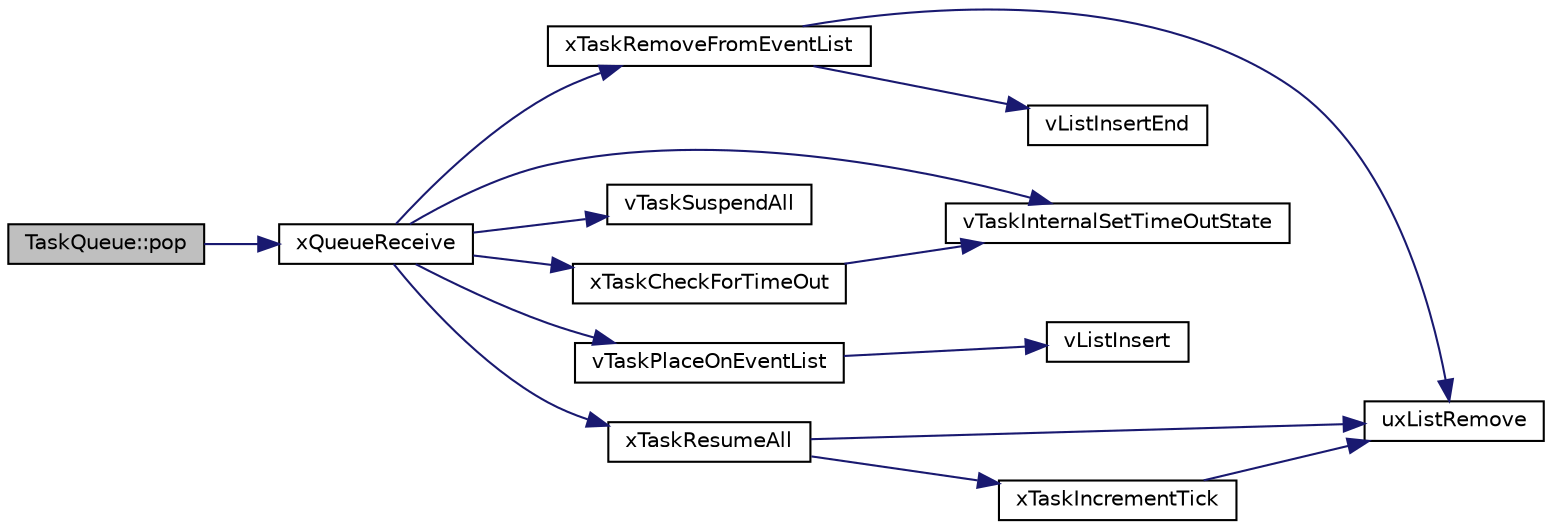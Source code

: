 digraph "TaskQueue::pop"
{
  edge [fontname="Helvetica",fontsize="10",labelfontname="Helvetica",labelfontsize="10"];
  node [fontname="Helvetica",fontsize="10",shape=record];
  rankdir="LR";
  Node1 [label="TaskQueue::pop",height=0.2,width=0.4,color="black", fillcolor="grey75", style="filled" fontcolor="black"];
  Node1 -> Node2 [color="midnightblue",fontsize="10",style="solid",fontname="Helvetica"];
  Node2 [label="xQueueReceive",height=0.2,width=0.4,color="black", fillcolor="white", style="filled",URL="$queue_8c.html#ad0a166f3b1219a5e37e31f8090d4800d"];
  Node2 -> Node3 [color="midnightblue",fontsize="10",style="solid",fontname="Helvetica"];
  Node3 [label="xTaskRemoveFromEventList",height=0.2,width=0.4,color="black", fillcolor="white", style="filled",URL="$tasks_8c.html#a6d21c9054b62d8bc1bfb2724e11578d9"];
  Node3 -> Node4 [color="midnightblue",fontsize="10",style="solid",fontname="Helvetica"];
  Node4 [label="uxListRemove",height=0.2,width=0.4,color="black", fillcolor="white", style="filled",URL="$list_8c.html#a274fdced76bbdd9d8a4c4840ded2920c"];
  Node3 -> Node5 [color="midnightblue",fontsize="10",style="solid",fontname="Helvetica"];
  Node5 [label="vListInsertEnd",height=0.2,width=0.4,color="black", fillcolor="white", style="filled",URL="$list_8c.html#a3240bc0f43fcf755be02bfc6de7dc6ef"];
  Node2 -> Node6 [color="midnightblue",fontsize="10",style="solid",fontname="Helvetica"];
  Node6 [label="vTaskInternalSetTimeOutState",height=0.2,width=0.4,color="black", fillcolor="white", style="filled",URL="$tasks_8c.html#a91fbc7c4b65e32fae51b7d43ebdcb131"];
  Node2 -> Node7 [color="midnightblue",fontsize="10",style="solid",fontname="Helvetica"];
  Node7 [label="vTaskSuspendAll",height=0.2,width=0.4,color="black", fillcolor="white", style="filled",URL="$tasks_8c.html#a084d232640bd1d04bcac0b8784417015"];
  Node2 -> Node8 [color="midnightblue",fontsize="10",style="solid",fontname="Helvetica"];
  Node8 [label="xTaskCheckForTimeOut",height=0.2,width=0.4,color="black", fillcolor="white", style="filled",URL="$tasks_8c.html#acfc8de487c86355713d0e8546506d9e4"];
  Node8 -> Node6 [color="midnightblue",fontsize="10",style="solid",fontname="Helvetica"];
  Node2 -> Node9 [color="midnightblue",fontsize="10",style="solid",fontname="Helvetica"];
  Node9 [label="vTaskPlaceOnEventList",height=0.2,width=0.4,color="black", fillcolor="white", style="filled",URL="$tasks_8c.html#adc9eb47ceecf7dd7ee325bebff9eafc5"];
  Node9 -> Node10 [color="midnightblue",fontsize="10",style="solid",fontname="Helvetica"];
  Node10 [label="vListInsert",height=0.2,width=0.4,color="black", fillcolor="white", style="filled",URL="$list_8c.html#a28faa70d3ec4b4f39e53b0fc52d62ecf"];
  Node2 -> Node11 [color="midnightblue",fontsize="10",style="solid",fontname="Helvetica"];
  Node11 [label="xTaskResumeAll",height=0.2,width=0.4,color="black", fillcolor="white", style="filled",URL="$tasks_8c.html#adf830ea0f150fcdfdaa944667137f080"];
  Node11 -> Node4 [color="midnightblue",fontsize="10",style="solid",fontname="Helvetica"];
  Node11 -> Node12 [color="midnightblue",fontsize="10",style="solid",fontname="Helvetica"];
  Node12 [label="xTaskIncrementTick",height=0.2,width=0.4,color="black", fillcolor="white", style="filled",URL="$tasks_8c.html#a54f31e9aef0eb7b87e48c7d68ecc84c1"];
  Node12 -> Node4 [color="midnightblue",fontsize="10",style="solid",fontname="Helvetica"];
}
